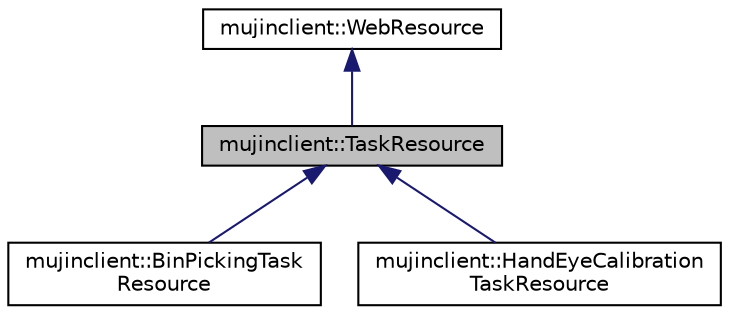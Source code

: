 digraph "mujinclient::TaskResource"
{
  bgcolor="transparent";
  edge [fontname="Helvetica",fontsize="10",labelfontname="Helvetica",labelfontsize="10"];
  node [fontname="Helvetica",fontsize="10",shape=record];
  Node1 [label="mujinclient::TaskResource",height=0.2,width=0.4,color="black", fillcolor="grey75", style="filled" fontcolor="black"];
  Node2 -> Node1 [dir="back",color="midnightblue",fontsize="10",style="solid",fontname="Helvetica"];
  Node2 [label="mujinclient::WebResource",height=0.2,width=0.4,color="black",URL="$classmujinclient_1_1WebResource.html"];
  Node1 -> Node3 [dir="back",color="midnightblue",fontsize="10",style="solid",fontname="Helvetica"];
  Node3 [label="mujinclient::BinPickingTask\lResource",height=0.2,width=0.4,color="black",URL="$classmujinclient_1_1BinPickingTaskResource.html"];
  Node1 -> Node4 [dir="back",color="midnightblue",fontsize="10",style="solid",fontname="Helvetica"];
  Node4 [label="mujinclient::HandEyeCalibration\lTaskResource",height=0.2,width=0.4,color="black",URL="$classmujinclient_1_1HandEyeCalibrationTaskResource.html"];
}
